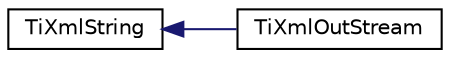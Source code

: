digraph "Graphical Class Hierarchy"
{
  edge [fontname="Helvetica",fontsize="10",labelfontname="Helvetica",labelfontsize="10"];
  node [fontname="Helvetica",fontsize="10",shape=record];
  rankdir="LR";
  Node1 [label="TiXmlString",height=0.2,width=0.4,color="black", fillcolor="white", style="filled",URL="$class_ti_xml_string.html",tooltip="Part of the tinyxml library. "];
  Node1 -> Node2 [dir="back",color="midnightblue",fontsize="10",style="solid",fontname="Helvetica"];
  Node2 [label="TiXmlOutStream",height=0.2,width=0.4,color="black", fillcolor="white", style="filled",URL="$class_ti_xml_out_stream.html",tooltip="Part of the tinyxml library. "];
}
